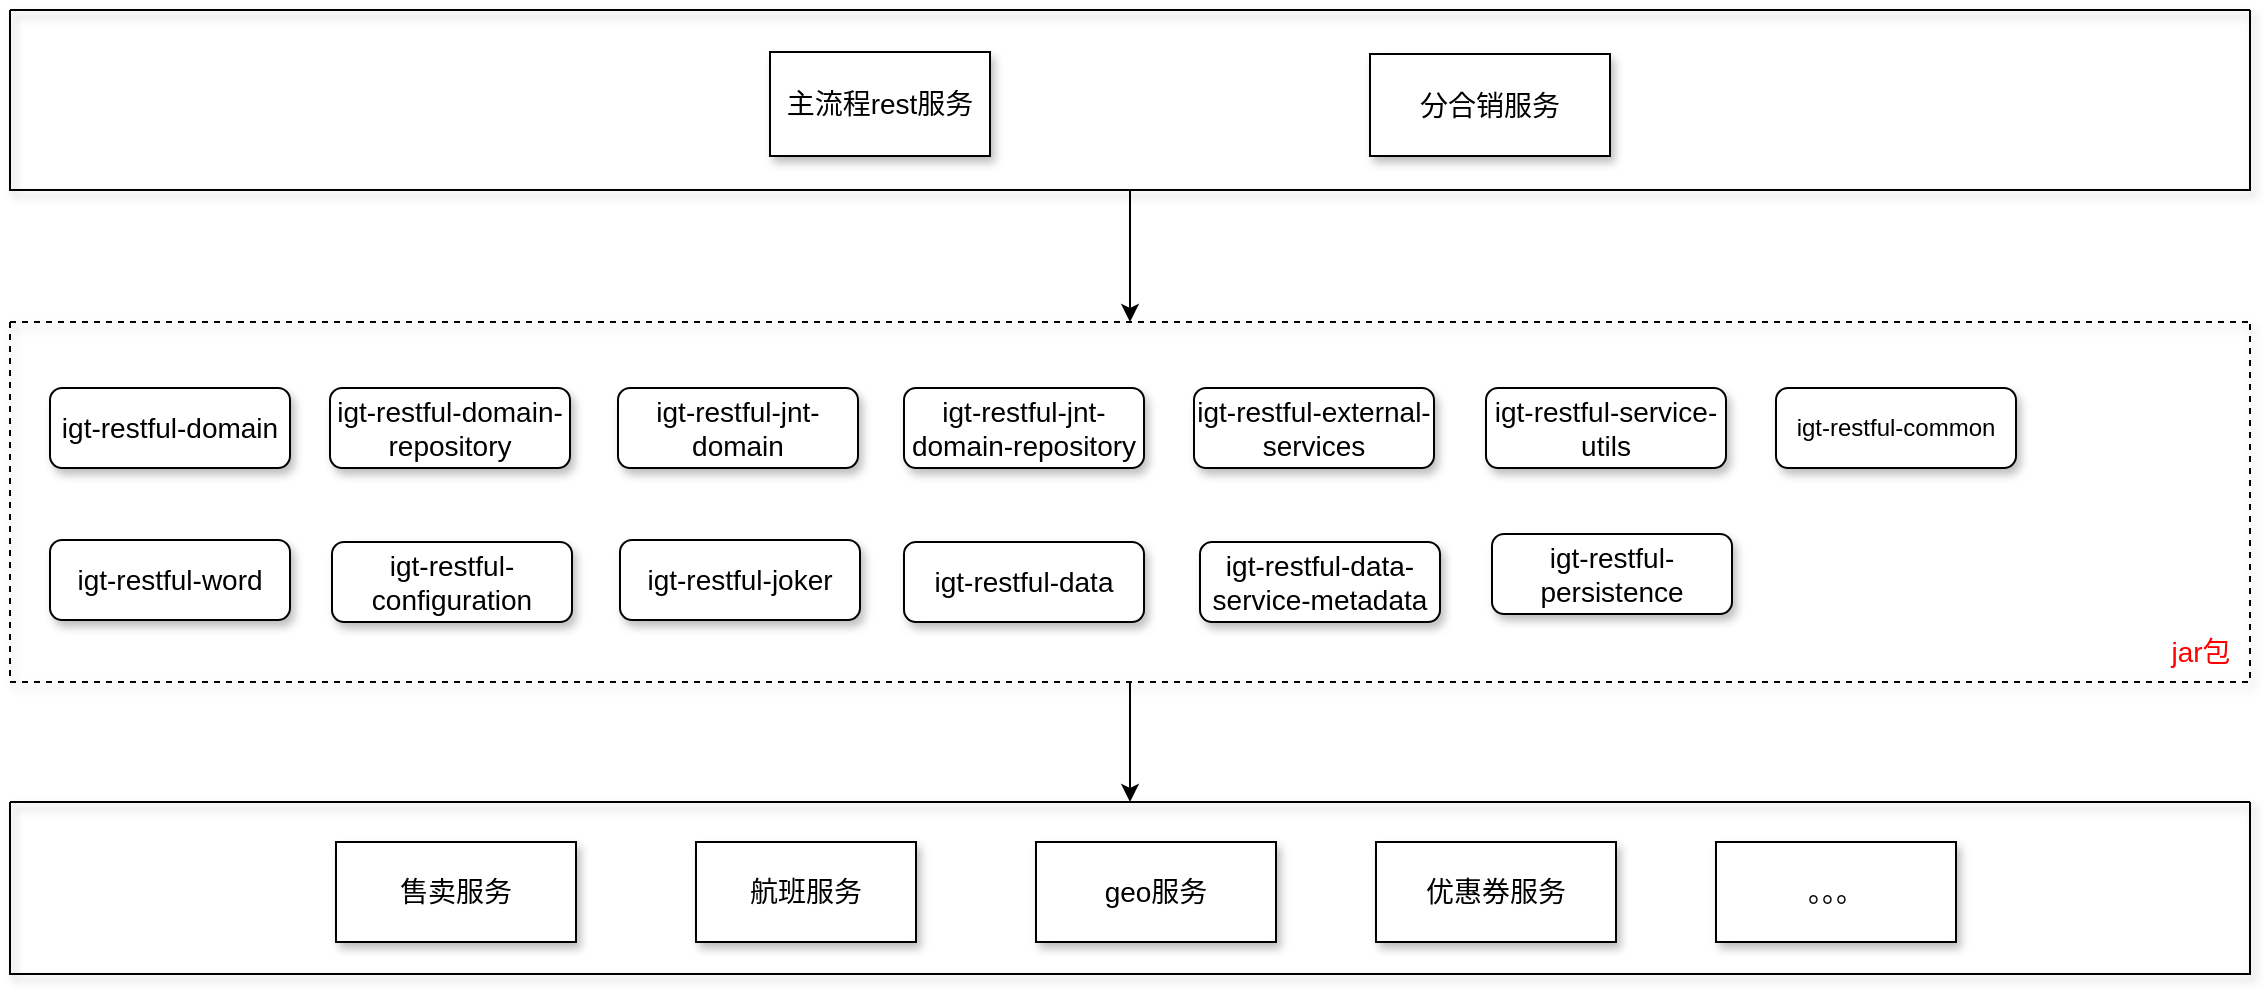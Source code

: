<mxfile version="20.8.15" type="github">
  <diagram id="zD0sqCxk7W7FnRqPIdmO" name="第 1 页">
    <mxGraphModel dx="1800" dy="936" grid="1" gridSize="10" guides="1" tooltips="1" connect="1" arrows="1" fold="1" page="1" pageScale="1" pageWidth="827" pageHeight="1169" math="0" shadow="0">
      <root>
        <mxCell id="0" />
        <mxCell id="1" parent="0" />
        <mxCell id="MVA7vAI4rb065ElVhj-8-2" value="igt-restful-common" style="rounded=1;whiteSpace=wrap;html=1;fillColor=#FFFFFF;shadow=1;" parent="1" vertex="1">
          <mxGeometry x="963" y="323" width="120" height="40" as="geometry" />
        </mxCell>
        <mxCell id="MVA7vAI4rb065ElVhj-8-3" value="&lt;p data-pm-slice=&quot;0 0 []&quot; style=&quot;font-size: 14px;&quot;&gt;igt-restful-domain&lt;/p&gt;" style="rounded=1;whiteSpace=wrap;html=1;fillColor=#FFFFFF;shadow=1;fontSize=14;" parent="1" vertex="1">
          <mxGeometry x="100" y="323" width="120" height="40" as="geometry" />
        </mxCell>
        <mxCell id="MVA7vAI4rb065ElVhj-8-4" value="&lt;p data-pm-slice=&quot;0 0 []&quot; style=&quot;font-size: 14px;&quot;&gt;igt-restful-domain-repository&lt;/p&gt;" style="rounded=1;whiteSpace=wrap;html=1;fillColor=#FFFFFF;shadow=1;fontSize=14;" parent="1" vertex="1">
          <mxGeometry x="240" y="323" width="120" height="40" as="geometry" />
        </mxCell>
        <mxCell id="MVA7vAI4rb065ElVhj-8-5" value="&lt;p data-pm-slice=&quot;0 0 []&quot; style=&quot;font-size: 14px;&quot;&gt;igt-restful-jnt-domain&lt;/p&gt;" style="rounded=1;whiteSpace=wrap;html=1;fillColor=#FFFFFF;shadow=1;fontSize=14;" parent="1" vertex="1">
          <mxGeometry x="384" y="323" width="120" height="40" as="geometry" />
        </mxCell>
        <mxCell id="MVA7vAI4rb065ElVhj-8-6" value="&lt;p data-pm-slice=&quot;0 0 []&quot; style=&quot;font-size: 14px;&quot;&gt;igt-restful-jnt-domain-repository&lt;/p&gt;" style="rounded=1;whiteSpace=wrap;html=1;fillColor=#FFFFFF;shadow=1;fontSize=14;" parent="1" vertex="1">
          <mxGeometry x="527" y="323" width="120" height="40" as="geometry" />
        </mxCell>
        <mxCell id="MVA7vAI4rb065ElVhj-8-7" value="&lt;p data-pm-slice=&quot;0 0 []&quot; style=&quot;font-size: 14px;&quot;&gt;igt-restful-external-services&lt;/p&gt;" style="rounded=1;whiteSpace=wrap;html=1;fillColor=#FFFFFF;shadow=1;fontSize=14;" parent="1" vertex="1">
          <mxGeometry x="672" y="323" width="120" height="40" as="geometry" />
        </mxCell>
        <mxCell id="MVA7vAI4rb065ElVhj-8-8" value="&lt;p data-pm-slice=&quot;0 0 []&quot; style=&quot;font-size: 14px;&quot;&gt;igt-restful-service-utils&lt;/p&gt;" style="rounded=1;whiteSpace=wrap;html=1;fillColor=#FFFFFF;shadow=1;fontSize=14;" parent="1" vertex="1">
          <mxGeometry x="818" y="323" width="120" height="40" as="geometry" />
        </mxCell>
        <mxCell id="MVA7vAI4rb065ElVhj-8-9" value="&lt;p data-pm-slice=&quot;0 0 []&quot; style=&quot;font-size: 14px;&quot;&gt;igt-restful-configuration&lt;/p&gt;" style="rounded=1;whiteSpace=wrap;html=1;fillColor=#FFFFFF;shadow=1;fontSize=14;" parent="1" vertex="1">
          <mxGeometry x="241" y="400" width="120" height="40" as="geometry" />
        </mxCell>
        <mxCell id="MVA7vAI4rb065ElVhj-8-10" value="&lt;p data-pm-slice=&quot;0 0 []&quot; style=&quot;font-size: 14px;&quot;&gt;igt-restful-data-service-metadata&lt;/p&gt;" style="rounded=1;whiteSpace=wrap;html=1;fillColor=#FFFFFF;shadow=1;fontSize=14;" parent="1" vertex="1">
          <mxGeometry x="675" y="400" width="120" height="40" as="geometry" />
        </mxCell>
        <mxCell id="MVA7vAI4rb065ElVhj-8-11" value="&lt;p data-pm-slice=&quot;0 0 []&quot; style=&quot;font-size: 14px;&quot;&gt;igt-restful-data&lt;/p&gt;" style="rounded=1;whiteSpace=wrap;html=1;fillColor=#FFFFFF;shadow=1;fontSize=14;" parent="1" vertex="1">
          <mxGeometry x="527" y="400" width="120" height="40" as="geometry" />
        </mxCell>
        <mxCell id="MVA7vAI4rb065ElVhj-8-12" value="&lt;p data-pm-slice=&quot;0 0 []&quot; style=&quot;font-size: 14px;&quot;&gt;igt-restful-joker&lt;/p&gt;" style="rounded=1;whiteSpace=wrap;html=1;fillColor=#FFFFFF;shadow=1;fontSize=14;" parent="1" vertex="1">
          <mxGeometry x="385" y="399" width="120" height="40" as="geometry" />
        </mxCell>
        <mxCell id="MVA7vAI4rb065ElVhj-8-13" value="&lt;p data-pm-slice=&quot;0 0 []&quot; style=&quot;font-size: 14px;&quot;&gt;igt-restful-persistence&lt;/p&gt;" style="rounded=1;whiteSpace=wrap;html=1;fillColor=#FFFFFF;shadow=1;fontSize=14;" parent="1" vertex="1">
          <mxGeometry x="821" y="396" width="120" height="40" as="geometry" />
        </mxCell>
        <mxCell id="MVA7vAI4rb065ElVhj-8-15" value="&lt;p data-pm-slice=&quot;0 0 []&quot; style=&quot;font-size: 14px;&quot;&gt;igt-restful-word&lt;/p&gt;" style="rounded=1;whiteSpace=wrap;html=1;fillColor=#FFFFFF;shadow=1;fontSize=14;" parent="1" vertex="1">
          <mxGeometry x="100" y="399" width="120" height="40" as="geometry" />
        </mxCell>
        <mxCell id="MVA7vAI4rb065ElVhj-8-36" style="edgeStyle=orthogonalEdgeStyle;rounded=0;orthogonalLoop=1;jettySize=auto;html=1;exitX=0.5;exitY=1;exitDx=0;exitDy=0;fontSize=14;" parent="1" source="MVA7vAI4rb065ElVhj-8-19" target="MVA7vAI4rb065ElVhj-8-35" edge="1">
          <mxGeometry relative="1" as="geometry" />
        </mxCell>
        <mxCell id="MVA7vAI4rb065ElVhj-8-19" value="" style="swimlane;startSize=0;shadow=1;fillColor=#FFFFFF;dashed=1;" parent="1" vertex="1">
          <mxGeometry x="80" y="290" width="1120" height="180" as="geometry" />
        </mxCell>
        <mxCell id="MVA7vAI4rb065ElVhj-8-37" value="jar包" style="text;html=1;align=center;verticalAlign=middle;resizable=0;points=[];autosize=1;strokeColor=none;fillColor=none;fontSize=14;fontColor=#FF0000;" parent="MVA7vAI4rb065ElVhj-8-19" vertex="1">
          <mxGeometry x="1070" y="150" width="50" height="30" as="geometry" />
        </mxCell>
        <mxCell id="MVA7vAI4rb065ElVhj-8-26" style="edgeStyle=orthogonalEdgeStyle;rounded=0;orthogonalLoop=1;jettySize=auto;html=1;exitX=0.5;exitY=1;exitDx=0;exitDy=0;fontSize=14;entryX=0.5;entryY=0;entryDx=0;entryDy=0;" parent="1" source="MVA7vAI4rb065ElVhj-8-25" target="MVA7vAI4rb065ElVhj-8-19" edge="1">
          <mxGeometry relative="1" as="geometry">
            <mxPoint x="639.714" y="230" as="targetPoint" />
          </mxGeometry>
        </mxCell>
        <mxCell id="MVA7vAI4rb065ElVhj-8-25" value="" style="swimlane;startSize=0;rounded=0;shadow=1;fillColor=#FFFFFF;" parent="1" vertex="1">
          <mxGeometry x="80" y="134" width="1120" height="90" as="geometry" />
        </mxCell>
        <mxCell id="MVA7vAI4rb065ElVhj-8-20" value="主流程rest服务" style="rounded=0;whiteSpace=wrap;html=1;shadow=1;fillColor=#FFFFFF;fontSize=14;" parent="MVA7vAI4rb065ElVhj-8-25" vertex="1">
          <mxGeometry x="380" y="21" width="110" height="52" as="geometry" />
        </mxCell>
        <mxCell id="MVA7vAI4rb065ElVhj-8-21" value="分合销服务" style="rounded=0;whiteSpace=wrap;html=1;shadow=1;fillColor=#FFFFFF;fontSize=14;" parent="MVA7vAI4rb065ElVhj-8-25" vertex="1">
          <mxGeometry x="680" y="22" width="120" height="51" as="geometry" />
        </mxCell>
        <mxCell id="MVA7vAI4rb065ElVhj-8-27" value="售卖服务" style="rounded=0;whiteSpace=wrap;html=1;shadow=1;fillColor=#FFFFFF;fontSize=14;" parent="1" vertex="1">
          <mxGeometry x="243" y="550" width="120" height="50" as="geometry" />
        </mxCell>
        <mxCell id="MVA7vAI4rb065ElVhj-8-29" value="航班服务" style="rounded=0;whiteSpace=wrap;html=1;shadow=1;fillColor=#FFFFFF;fontSize=14;" parent="1" vertex="1">
          <mxGeometry x="423" y="550" width="110" height="50" as="geometry" />
        </mxCell>
        <mxCell id="MVA7vAI4rb065ElVhj-8-30" value="geo服务" style="rounded=0;whiteSpace=wrap;html=1;shadow=1;fillColor=#FFFFFF;fontSize=14;" parent="1" vertex="1">
          <mxGeometry x="593" y="550" width="120" height="50" as="geometry" />
        </mxCell>
        <mxCell id="MVA7vAI4rb065ElVhj-8-33" value="优惠券服务" style="rounded=0;whiteSpace=wrap;html=1;shadow=1;fillColor=#FFFFFF;fontSize=14;" parent="1" vertex="1">
          <mxGeometry x="763" y="550" width="120" height="50" as="geometry" />
        </mxCell>
        <mxCell id="MVA7vAI4rb065ElVhj-8-34" value="。。。" style="rounded=0;whiteSpace=wrap;html=1;shadow=1;fillColor=#FFFFFF;fontSize=14;" parent="1" vertex="1">
          <mxGeometry x="933" y="550" width="120" height="50" as="geometry" />
        </mxCell>
        <mxCell id="MVA7vAI4rb065ElVhj-8-35" value="" style="swimlane;startSize=0;rounded=0;shadow=1;fontSize=14;fillColor=#FFFFFF;" parent="1" vertex="1">
          <mxGeometry x="80" y="530" width="1120" height="86" as="geometry" />
        </mxCell>
      </root>
    </mxGraphModel>
  </diagram>
</mxfile>
